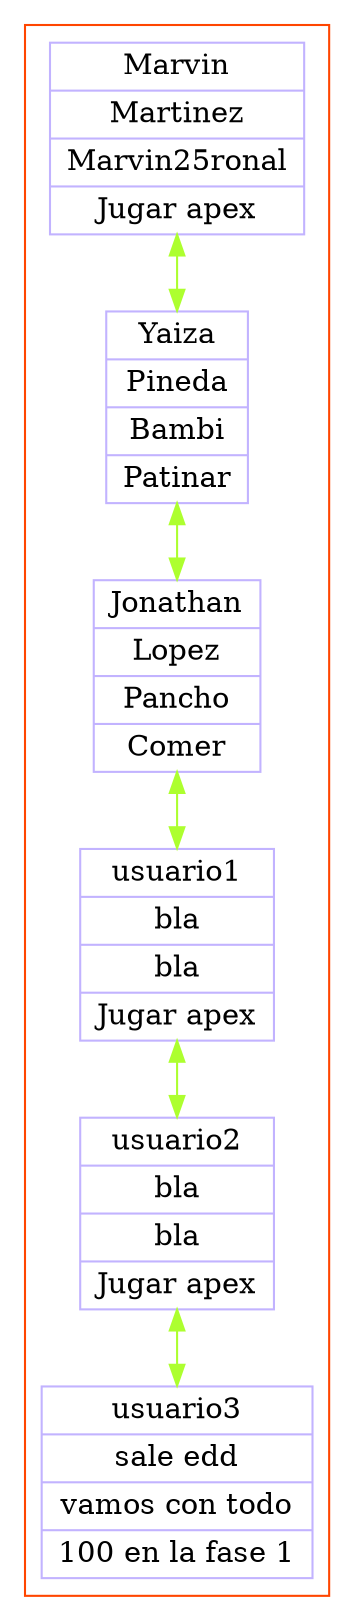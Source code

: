 digraph grafico{
compound=true;
subgraph cluster0{
color=orangered
edge[color="greenyellow",minlen=0.1, dir=both]
edge[minlen=1, dir=both]
struct0[shape=record,color=".7 .3 1.0"label="{Marvin|Martinez|Marvin25ronal|Jugar apex}"];
struct1[shape=record,color=".7 .3 1.0"label="{Yaiza|Pineda|Bambi|Patinar}"];
struct2[shape=record,color=".7 .3 1.0"label="{Jonathan|Lopez|Pancho|Comer}"];
struct3[shape=record,color=".7 .3 1.0"label="{usuario1|bla|bla|Jugar apex}"];
struct4[shape=record,color=".7 .3 1.0"label="{usuario2|bla|bla|Jugar apex}"];
struct5[shape=record,color=".7 .3 1.0"label="{usuario3|sale edd|vamos con todo|100 en la fase 1}"];
struct0->struct1
struct1->struct2
struct2->struct3
struct3->struct4
struct4->struct5
}
}
